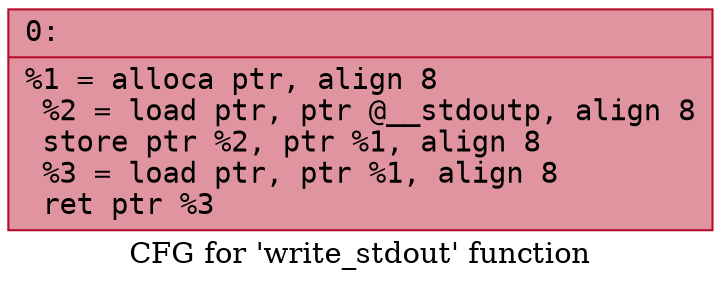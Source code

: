 digraph "CFG for 'write_stdout' function" {
	label="CFG for 'write_stdout' function";

	Node0x600001f9e350 [shape=record,color="#b70d28ff", style=filled, fillcolor="#b70d2870" fontname="Courier",label="{0:\l|  %1 = alloca ptr, align 8\l  %2 = load ptr, ptr @__stdoutp, align 8\l  store ptr %2, ptr %1, align 8\l  %3 = load ptr, ptr %1, align 8\l  ret ptr %3\l}"];
}
